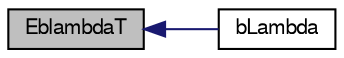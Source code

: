digraph "EblambdaT"
{
  bgcolor="transparent";
  edge [fontname="FreeSans",fontsize="10",labelfontname="FreeSans",labelfontsize="10"];
  node [fontname="FreeSans",fontsize="10",shape=record];
  rankdir="LR";
  Node41 [label="EblambdaT",height=0.2,width=0.4,color="black", fillcolor="grey75", style="filled", fontcolor="black"];
  Node41 -> Node42 [dir="back",color="midnightblue",fontsize="10",style="solid",fontname="FreeSans"];
  Node42 [label="bLambda",height=0.2,width=0.4,color="black",URL="$a30018.html#ad640f927ff5944c69c2a1f5525c9f6e2",tooltip="Black body spectrum. "];
}
